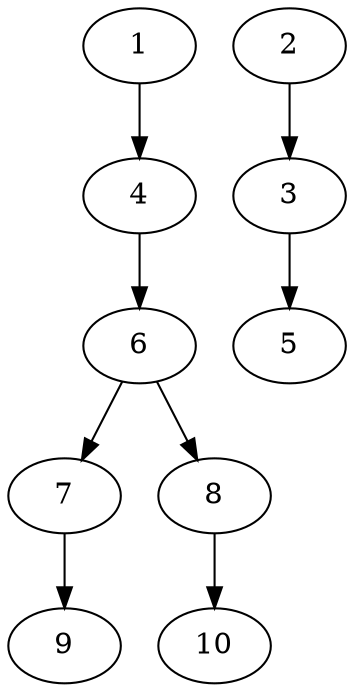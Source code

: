 digraph "Layered_N10_Layers2-2-2-2-2_Fork_P1.dot" {
	1	[Weight=18];
	2	[Weight=30];
	3	[Weight=23];
	4	[Weight=39];
	5	[Weight=11];
	6	[Weight=35];
	7	[Weight=29];
	8	[Weight=40];
	9	[Weight=23];
	10	[Weight=12];
	1 -> 4 [Weight=0];
	2 -> 3 [Weight=18];
	3 -> 5 [Weight=20];
	4 -> 6 [Weight=17];
	6 -> 7 [Weight=3];
	6 -> 8 [Weight=19];
	7 -> 9 [Weight=11];
	8 -> 10 [Weight=12];
}
